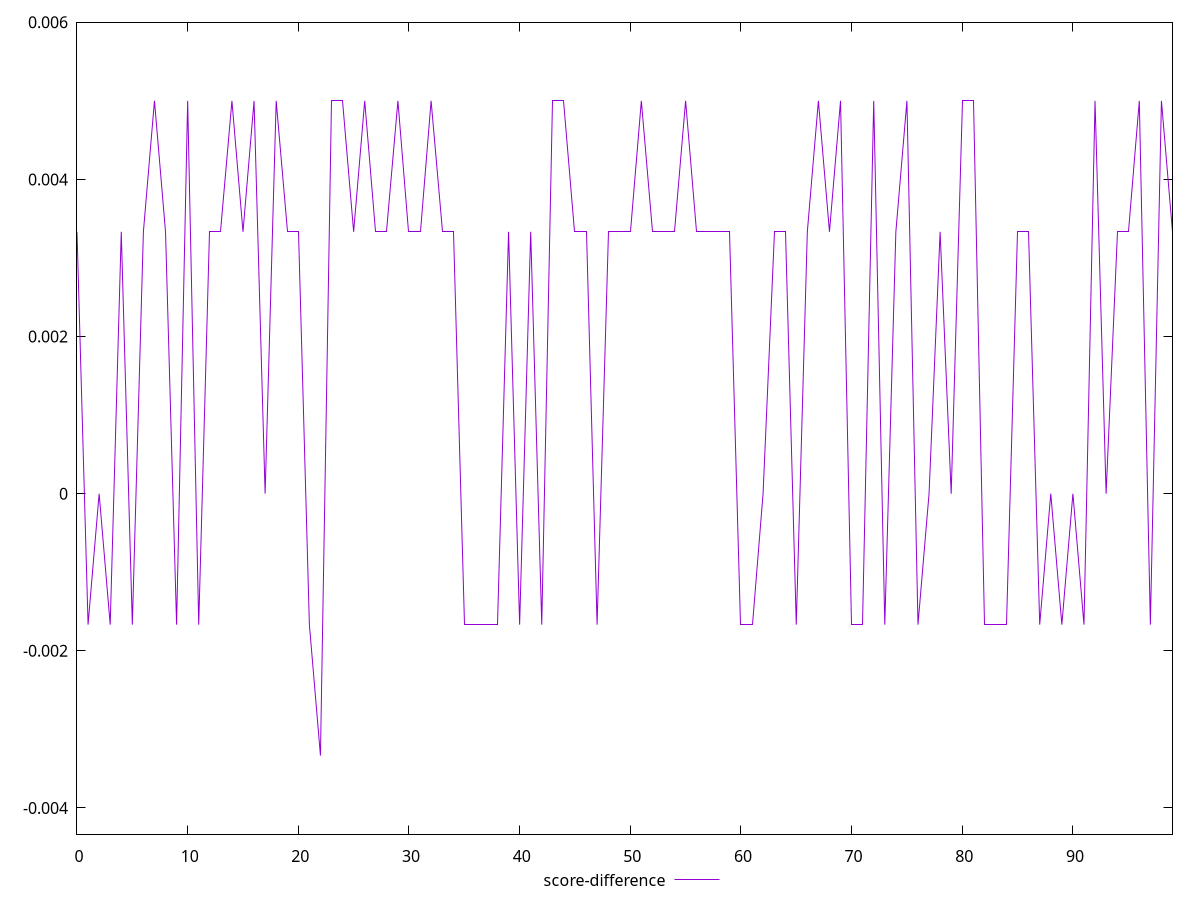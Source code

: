 reset

$scoreDifference <<EOF
0 0.0033333333333332993
1 -0.0016666666666667052
2 0
3 -0.0016666666666667052
4 0.0033333333333332993
5 -0.0016666666666667052
6 0.0033333333333332993
7 0.0050000000000000044
8 0.0033333333333332993
9 -0.0016666666666667052
10 0.0050000000000000044
11 -0.0016666666666667052
12 0.0033333333333332993
13 0.0033333333333332993
14 0.0050000000000000044
15 0.0033333333333332993
16 0.0050000000000000044
17 0
18 0.0050000000000000044
19 0.0033333333333332993
20 0.0033333333333332993
21 -0.0016666666666667052
22 -0.0033333333333332993
23 0.0050000000000000044
24 0.0050000000000000044
25 0.0033333333333332993
26 0.0050000000000000044
27 0.0033333333333332993
28 0.0033333333333332993
29 0.0050000000000000044
30 0.0033333333333332993
31 0.0033333333333332993
32 0.0050000000000000044
33 0.0033333333333332993
34 0.0033333333333332993
35 -0.0016666666666667052
36 -0.0016666666666667052
37 -0.0016666666666667052
38 -0.0016666666666667052
39 0.0033333333333332993
40 -0.0016666666666667052
41 0.0033333333333332993
42 -0.0016666666666667052
43 0.0050000000000000044
44 0.0050000000000000044
45 0.0033333333333332993
46 0.0033333333333332993
47 -0.0016666666666667052
48 0.0033333333333332993
49 0.0033333333333332993
50 0.0033333333333332993
51 0.0050000000000000044
52 0.0033333333333332993
53 0.0033333333333332993
54 0.0033333333333332993
55 0.0050000000000000044
56 0.0033333333333332993
57 0.0033333333333332993
58 0.0033333333333332993
59 0.0033333333333332993
60 -0.0016666666666667052
61 -0.0016666666666667052
62 0
63 0.0033333333333332993
64 0.0033333333333332993
65 -0.0016666666666667052
66 0.0033333333333332993
67 0.0050000000000000044
68 0.0033333333333332993
69 0.0050000000000000044
70 -0.0016666666666667052
71 -0.0016666666666667052
72 0.0050000000000000044
73 -0.0016666666666667052
74 0.0033333333333332993
75 0.0050000000000000044
76 -0.0016666666666667052
77 0
78 0.0033333333333332993
79 0
80 0.0050000000000000044
81 0.0050000000000000044
82 -0.0016666666666667052
83 -0.0016666666666667052
84 -0.0016666666666667052
85 0.0033333333333332993
86 0.0033333333333332993
87 -0.0016666666666667052
88 0
89 -0.0016666666666667052
90 0
91 -0.0016666666666667052
92 0.0050000000000000044
93 0
94 0.0033333333333332993
95 0.0033333333333332993
96 0.0050000000000000044
97 -0.0016666666666667052
98 0.0050000000000000044
99 0.0033333333333332993
EOF

set key outside below
set xrange [0:99]
set yrange [-0.004333333333333299:0.0060000000000000045]
set trange [-0.004333333333333299:0.0060000000000000045]
set terminal svg size 640, 500 enhanced background rgb 'white'
set output "report_00008_2021-01-22T20:58:29.167/uses-http2/samples/pages+cached+noexternal+nofonts/score-difference/values.svg"

plot $scoreDifference title "score-difference" with line

reset
